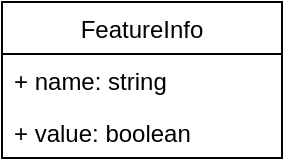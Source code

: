 <mxfile version="16.6.6" type="device"><diagram id="C5RBs43oDa-KdzZeNtuy" name="Page-1"><mxGraphModel dx="868" dy="482" grid="1" gridSize="10" guides="1" tooltips="1" connect="1" arrows="1" fold="1" page="1" pageScale="1" pageWidth="827" pageHeight="1169" math="0" shadow="0"><root><mxCell id="WIyWlLk6GJQsqaUBKTNV-0"/><mxCell id="WIyWlLk6GJQsqaUBKTNV-1" parent="WIyWlLk6GJQsqaUBKTNV-0"/><mxCell id="Rs0Tf9Dk_PkOFAkCI5md-0" value="FeatureInfo" style="swimlane;fontStyle=0;childLayout=stackLayout;horizontal=1;startSize=26;fillColor=none;horizontalStack=0;resizeParent=1;resizeParentMax=0;resizeLast=0;collapsible=1;marginBottom=0;" vertex="1" parent="WIyWlLk6GJQsqaUBKTNV-1"><mxGeometry x="180" y="110" width="140" height="78" as="geometry"/></mxCell><mxCell id="Rs0Tf9Dk_PkOFAkCI5md-1" value="+ name: string" style="text;strokeColor=none;fillColor=none;align=left;verticalAlign=top;spacingLeft=4;spacingRight=4;overflow=hidden;rotatable=0;points=[[0,0.5],[1,0.5]];portConstraint=eastwest;" vertex="1" parent="Rs0Tf9Dk_PkOFAkCI5md-0"><mxGeometry y="26" width="140" height="26" as="geometry"/></mxCell><mxCell id="Rs0Tf9Dk_PkOFAkCI5md-2" value="+ value: boolean" style="text;strokeColor=none;fillColor=none;align=left;verticalAlign=top;spacingLeft=4;spacingRight=4;overflow=hidden;rotatable=0;points=[[0,0.5],[1,0.5]];portConstraint=eastwest;" vertex="1" parent="Rs0Tf9Dk_PkOFAkCI5md-0"><mxGeometry y="52" width="140" height="26" as="geometry"/></mxCell></root></mxGraphModel></diagram></mxfile>